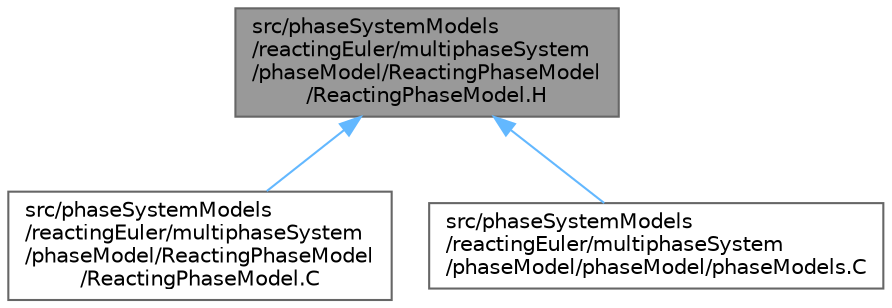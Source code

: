 digraph "src/phaseSystemModels/reactingEuler/multiphaseSystem/phaseModel/ReactingPhaseModel/ReactingPhaseModel.H"
{
 // LATEX_PDF_SIZE
  bgcolor="transparent";
  edge [fontname=Helvetica,fontsize=10,labelfontname=Helvetica,labelfontsize=10];
  node [fontname=Helvetica,fontsize=10,shape=box,height=0.2,width=0.4];
  Node1 [id="Node000001",label="src/phaseSystemModels\l/reactingEuler/multiphaseSystem\l/phaseModel/ReactingPhaseModel\l/ReactingPhaseModel.H",height=0.2,width=0.4,color="gray40", fillcolor="grey60", style="filled", fontcolor="black",tooltip=" "];
  Node1 -> Node2 [id="edge1_Node000001_Node000002",dir="back",color="steelblue1",style="solid",tooltip=" "];
  Node2 [id="Node000002",label="src/phaseSystemModels\l/reactingEuler/multiphaseSystem\l/phaseModel/ReactingPhaseModel\l/ReactingPhaseModel.C",height=0.2,width=0.4,color="grey40", fillcolor="white", style="filled",URL="$ReactingPhaseModel_8C.html",tooltip=" "];
  Node1 -> Node3 [id="edge2_Node000001_Node000003",dir="back",color="steelblue1",style="solid",tooltip=" "];
  Node3 [id="Node000003",label="src/phaseSystemModels\l/reactingEuler/multiphaseSystem\l/phaseModel/phaseModel/phaseModels.C",height=0.2,width=0.4,color="grey40", fillcolor="white", style="filled",URL="$reactingEuler_2multiphaseSystem_2phaseModel_2phaseModel_2phaseModels_8C.html",tooltip=" "];
}
